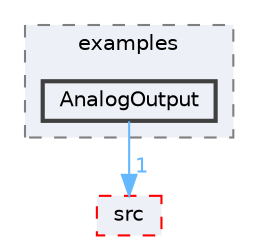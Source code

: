 digraph "FastLED/FastLED/examples/AnalogOutput"
{
 // LATEX_PDF_SIZE
  bgcolor="transparent";
  edge [fontname=Helvetica,fontsize=10,labelfontname=Helvetica,labelfontsize=10];
  node [fontname=Helvetica,fontsize=10,shape=box,height=0.2,width=0.4];
  compound=true
  subgraph clusterdir_999a185a1a47b3a763bb04a7a263eb0d {
    graph [ bgcolor="#edf0f7", pencolor="grey50", label="examples", fontname=Helvetica,fontsize=10 style="filled,dashed", URL="dir_999a185a1a47b3a763bb04a7a263eb0d.html",tooltip=""]
  dir_041fca68b8cadec1641ea3364fbf56e4 [label="AnalogOutput", fillcolor="#edf0f7", color="grey25", style="filled,bold", URL="dir_041fca68b8cadec1641ea3364fbf56e4.html",tooltip=""];
  }
  dir_e6a3de723047763e6a27a3cab040759e [label="src", fillcolor="#edf0f7", color="red", style="filled,dashed", URL="dir_e6a3de723047763e6a27a3cab040759e.html",tooltip=""];
  dir_041fca68b8cadec1641ea3364fbf56e4->dir_e6a3de723047763e6a27a3cab040759e [headlabel="1", labeldistance=1.5 headhref="dir_000002_000075.html" href="dir_000002_000075.html" color="steelblue1" fontcolor="steelblue1"];
}
